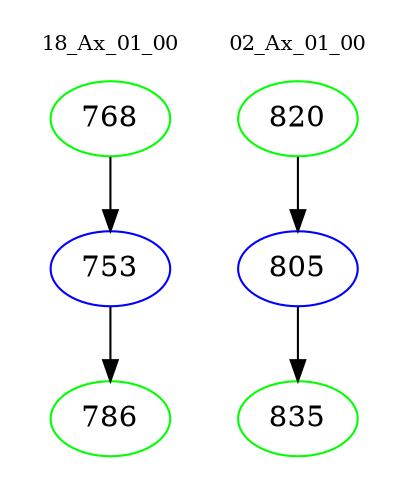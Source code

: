 digraph{
subgraph cluster_0 {
color = white
label = "18_Ax_01_00";
fontsize=10;
T0_768 [label="768", color="green"]
T0_768 -> T0_753 [color="black"]
T0_753 [label="753", color="blue"]
T0_753 -> T0_786 [color="black"]
T0_786 [label="786", color="green"]
}
subgraph cluster_1 {
color = white
label = "02_Ax_01_00";
fontsize=10;
T1_820 [label="820", color="green"]
T1_820 -> T1_805 [color="black"]
T1_805 [label="805", color="blue"]
T1_805 -> T1_835 [color="black"]
T1_835 [label="835", color="green"]
}
}
